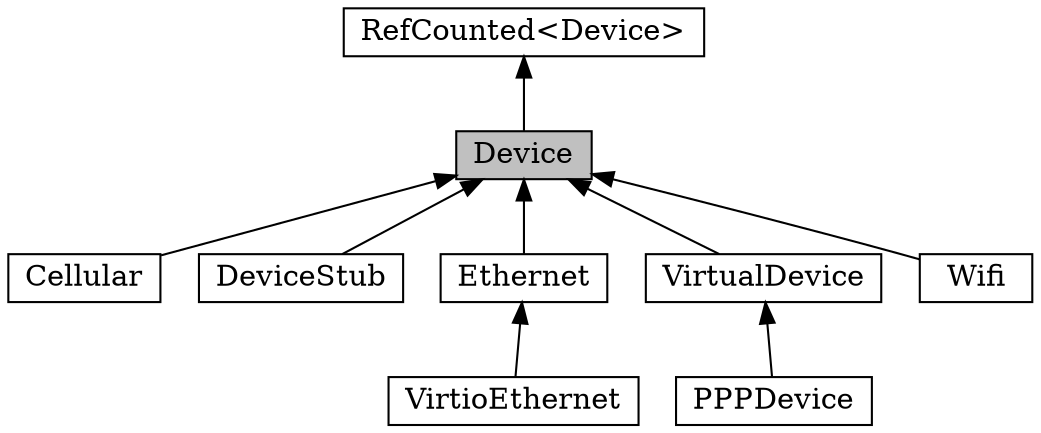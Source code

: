 digraph {
  bgcolor=white
  {
    node [shape=rectangle style="filled" fillcolor=white height=0.30]
    A [label="RefCounted<Device>"]
    Device [fillcolor=grey]
    Cellular
    DeviceStub
    Ethernet
    VirtualDevice
    Wifi
    VirtioEthernet
    PPPDevice
  }
  A -> Device [dir=back]
  Device -> Cellular [dir=back]
  Device -> DeviceStub [dir=back]
  Device -> Ethernet [dir=back]
  Device -> VirtualDevice [dir=back]
  Device -> Wifi [dir=back]
  Ethernet -> VirtioEthernet [dir=back]
  VirtualDevice -> PPPDevice [dir=back]
}